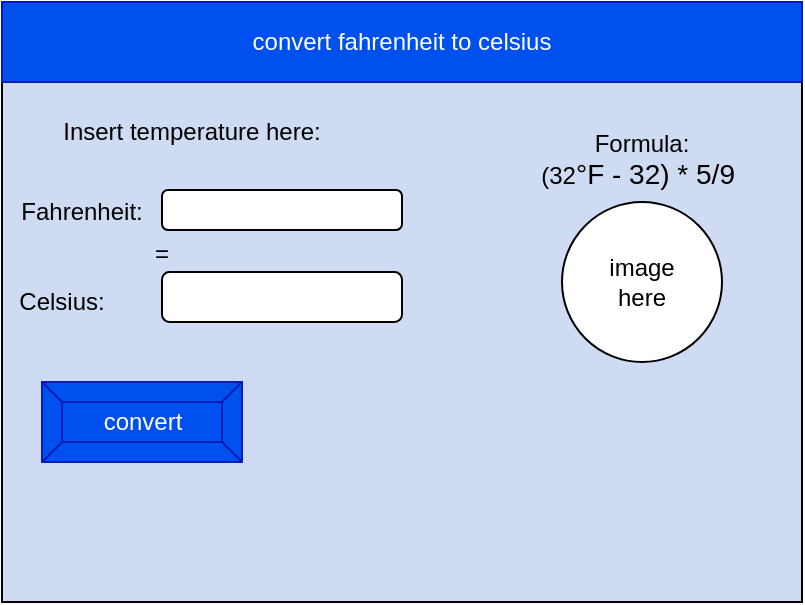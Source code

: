 <mxfile>
    <diagram id="pIaEtrtLPv3HG8r1JEND" name="Page-1">
        <mxGraphModel dx="594" dy="561" grid="1" gridSize="10" guides="1" tooltips="1" connect="1" arrows="1" fold="1" page="1" pageScale="1" pageWidth="850" pageHeight="1100" math="0" shadow="0">
            <root>
                <mxCell id="0"/>
                <mxCell id="1" parent="0"/>
                <mxCell id="2" value="" style="rounded=0;whiteSpace=wrap;html=1;fillColor=#CEDBF2;" parent="1" vertex="1">
                    <mxGeometry x="80" y="80" width="400" height="300" as="geometry"/>
                </mxCell>
                <mxCell id="3" value="convert fahrenheit to celsius" style="rounded=0;whiteSpace=wrap;html=1;fillColor=#0050ef;fontColor=#ffffff;strokeColor=#001DBC;" parent="1" vertex="1">
                    <mxGeometry x="80" y="80" width="400" height="40" as="geometry"/>
                </mxCell>
                <mxCell id="6" value="convert" style="labelPosition=center;verticalLabelPosition=middle;align=center;html=1;shape=mxgraph.basic.button;dx=10;fillColor=#0050ef;fontColor=#FFFFFF;strokeColor=#001DBC;" parent="1" vertex="1">
                    <mxGeometry x="100" y="270" width="100" height="40" as="geometry"/>
                </mxCell>
                <mxCell id="7" value="&lt;font color=&quot;#000000&quot;&gt;Insert temperature here:&lt;/font&gt;" style="text;html=1;strokeColor=none;fillColor=none;align=center;verticalAlign=middle;whiteSpace=wrap;rounded=0;fontColor=#FFFFFF;" vertex="1" parent="1">
                    <mxGeometry x="90" y="130" width="170" height="30" as="geometry"/>
                </mxCell>
                <mxCell id="9" value="" style="ellipse;whiteSpace=wrap;html=1;aspect=fixed;fontColor=#000000;fillColor=#FFFFFF;" vertex="1" parent="1">
                    <mxGeometry x="360" y="180" width="80" height="80" as="geometry"/>
                </mxCell>
                <mxCell id="10" value="image here" style="text;html=1;strokeColor=none;fillColor=none;align=center;verticalAlign=middle;whiteSpace=wrap;rounded=0;fontColor=#000000;" vertex="1" parent="1">
                    <mxGeometry x="370" y="205" width="60" height="30" as="geometry"/>
                </mxCell>
                <mxCell id="11" value="Fahrenheit:" style="text;html=1;strokeColor=none;fillColor=none;align=center;verticalAlign=middle;whiteSpace=wrap;rounded=0;fontColor=#000000;" vertex="1" parent="1">
                    <mxGeometry x="90" y="170" width="60" height="30" as="geometry"/>
                </mxCell>
                <mxCell id="12" value="=" style="text;html=1;strokeColor=none;fillColor=none;align=center;verticalAlign=middle;whiteSpace=wrap;rounded=0;fontColor=#000000;" vertex="1" parent="1">
                    <mxGeometry x="130" y="191" width="60" height="30" as="geometry"/>
                </mxCell>
                <mxCell id="13" value="Celsius:" style="text;html=1;strokeColor=none;fillColor=none;align=center;verticalAlign=middle;whiteSpace=wrap;rounded=0;fontColor=#000000;" vertex="1" parent="1">
                    <mxGeometry x="80" y="215" width="60" height="30" as="geometry"/>
                </mxCell>
                <mxCell id="17" value="" style="rounded=1;whiteSpace=wrap;html=1;fontColor=#000000;fillColor=#FFFFFF;" vertex="1" parent="1">
                    <mxGeometry x="160" y="174" width="120" height="20" as="geometry"/>
                </mxCell>
                <mxCell id="18" value="" style="rounded=1;whiteSpace=wrap;html=1;fontColor=#000000;fillColor=#FFFFFF;" vertex="1" parent="1">
                    <mxGeometry x="160" y="215" width="120" height="25" as="geometry"/>
                </mxCell>
                <mxCell id="19" value="Formula:&lt;br&gt;(32&lt;span style=&quot;font-family: &amp;#34;arial&amp;#34; , sans-serif ; font-size: 14px ; text-align: left&quot;&gt;°F - 32) * 5/9&amp;nbsp;&lt;/span&gt;" style="text;html=1;strokeColor=none;fillColor=none;align=center;verticalAlign=middle;whiteSpace=wrap;rounded=0;fontColor=#000000;" vertex="1" parent="1">
                    <mxGeometry x="325" y="144" width="150" height="30" as="geometry"/>
                </mxCell>
            </root>
        </mxGraphModel>
    </diagram>
</mxfile>